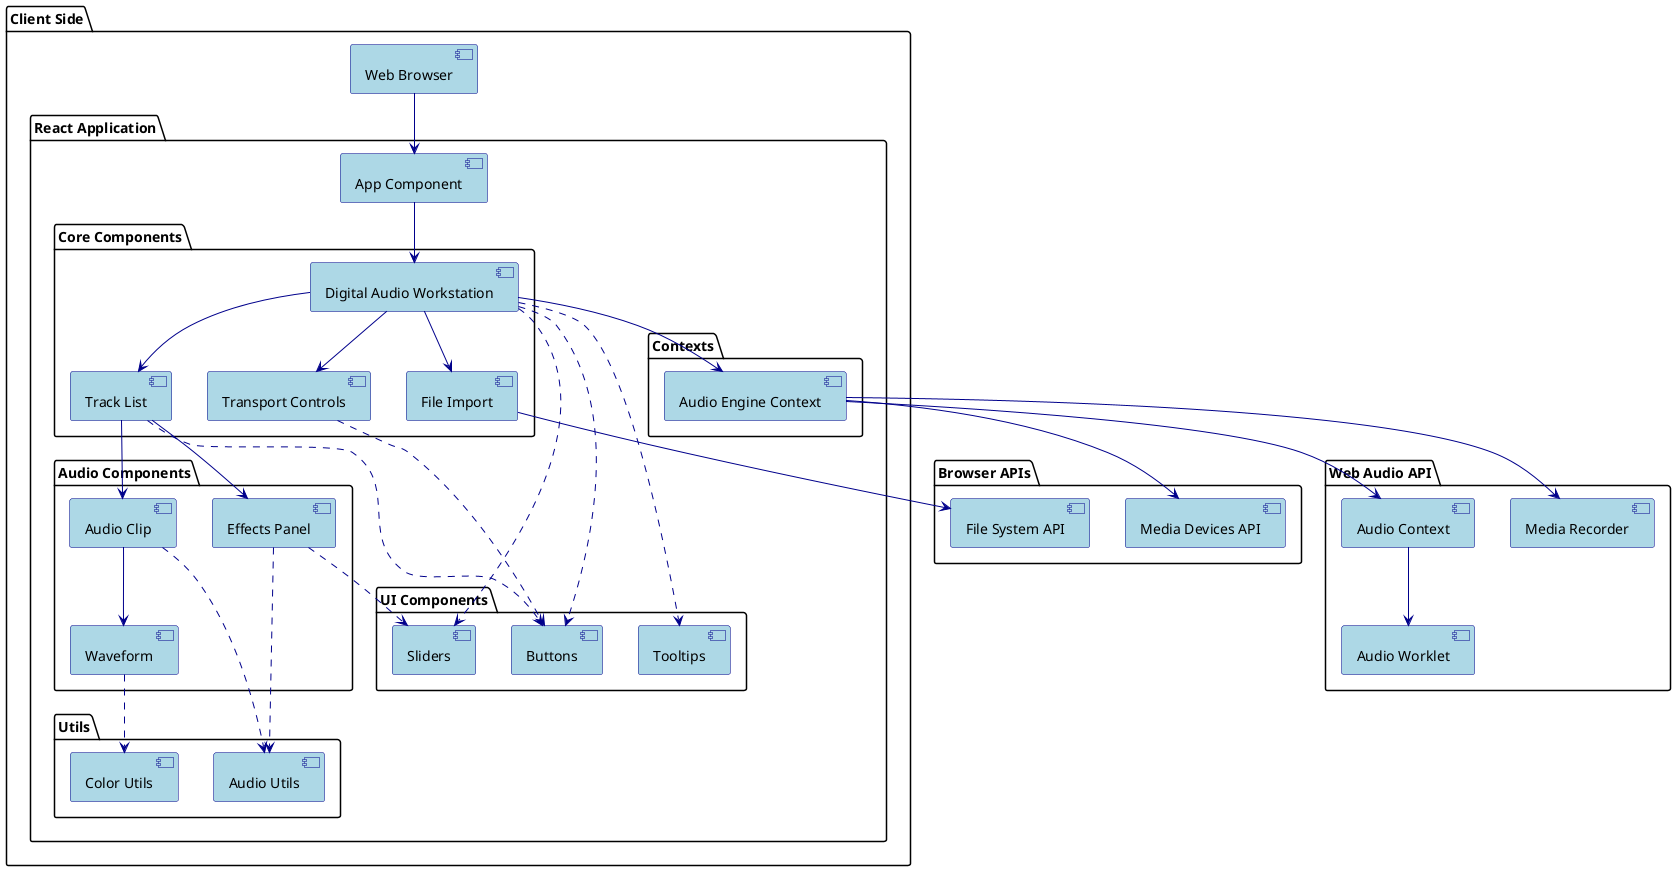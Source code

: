 @startuml Rhythm Sketchpad Web - Architecture

skinparam componentStyle uml2
skinparam component {
  BackgroundColor LightBlue
  BorderColor DarkBlue
  ArrowColor DarkBlue
}

package "Client Side" {
  [Web Browser] as browser
  
  package "React Application" {
    [App Component] as app
    
    package "Core Components" {
      [Digital Audio Workstation] as daw
      [Track List] as tracks
      [Transport Controls] as transport
      [File Import] as fileImport
    }
    
    package "Audio Components" {
      [Audio Clip] as clip
      [Waveform] as waveform
      [Effects Panel] as effects
    }
    
    package "UI Components" {
      [Buttons] as buttons
      [Sliders] as sliders
      [Tooltips] as tooltips
    }
    
    package "Contexts" {
      [Audio Engine Context] as audioContext
    }
    
    package "Utils" {
      [Audio Utils] as audioUtils
      [Color Utils] as colorUtils
    }
  }
}

package "Web Audio API" {
  [Audio Context] as webAudioContext
  [Audio Worklet] as worklet
  [Media Recorder] as recorder
}

package "Browser APIs" {
  [File System API] as fileSystem
  [Media Devices API] as mediaDevices
}

' Component relationships
browser --> app
app --> daw
daw --> tracks
daw --> transport
daw --> fileImport
daw --> audioContext

tracks --> clip
clip --> waveform
tracks --> effects

clip ..> audioUtils
effects ..> audioUtils
waveform ..> colorUtils

audioContext --> webAudioContext
webAudioContext --> worklet
audioContext --> recorder
audioContext --> mediaDevices

fileImport --> fileSystem

' UI Component usage
daw ..> buttons
daw ..> sliders
daw ..> tooltips
tracks ..> buttons
transport ..> buttons
effects ..> sliders

@enduml